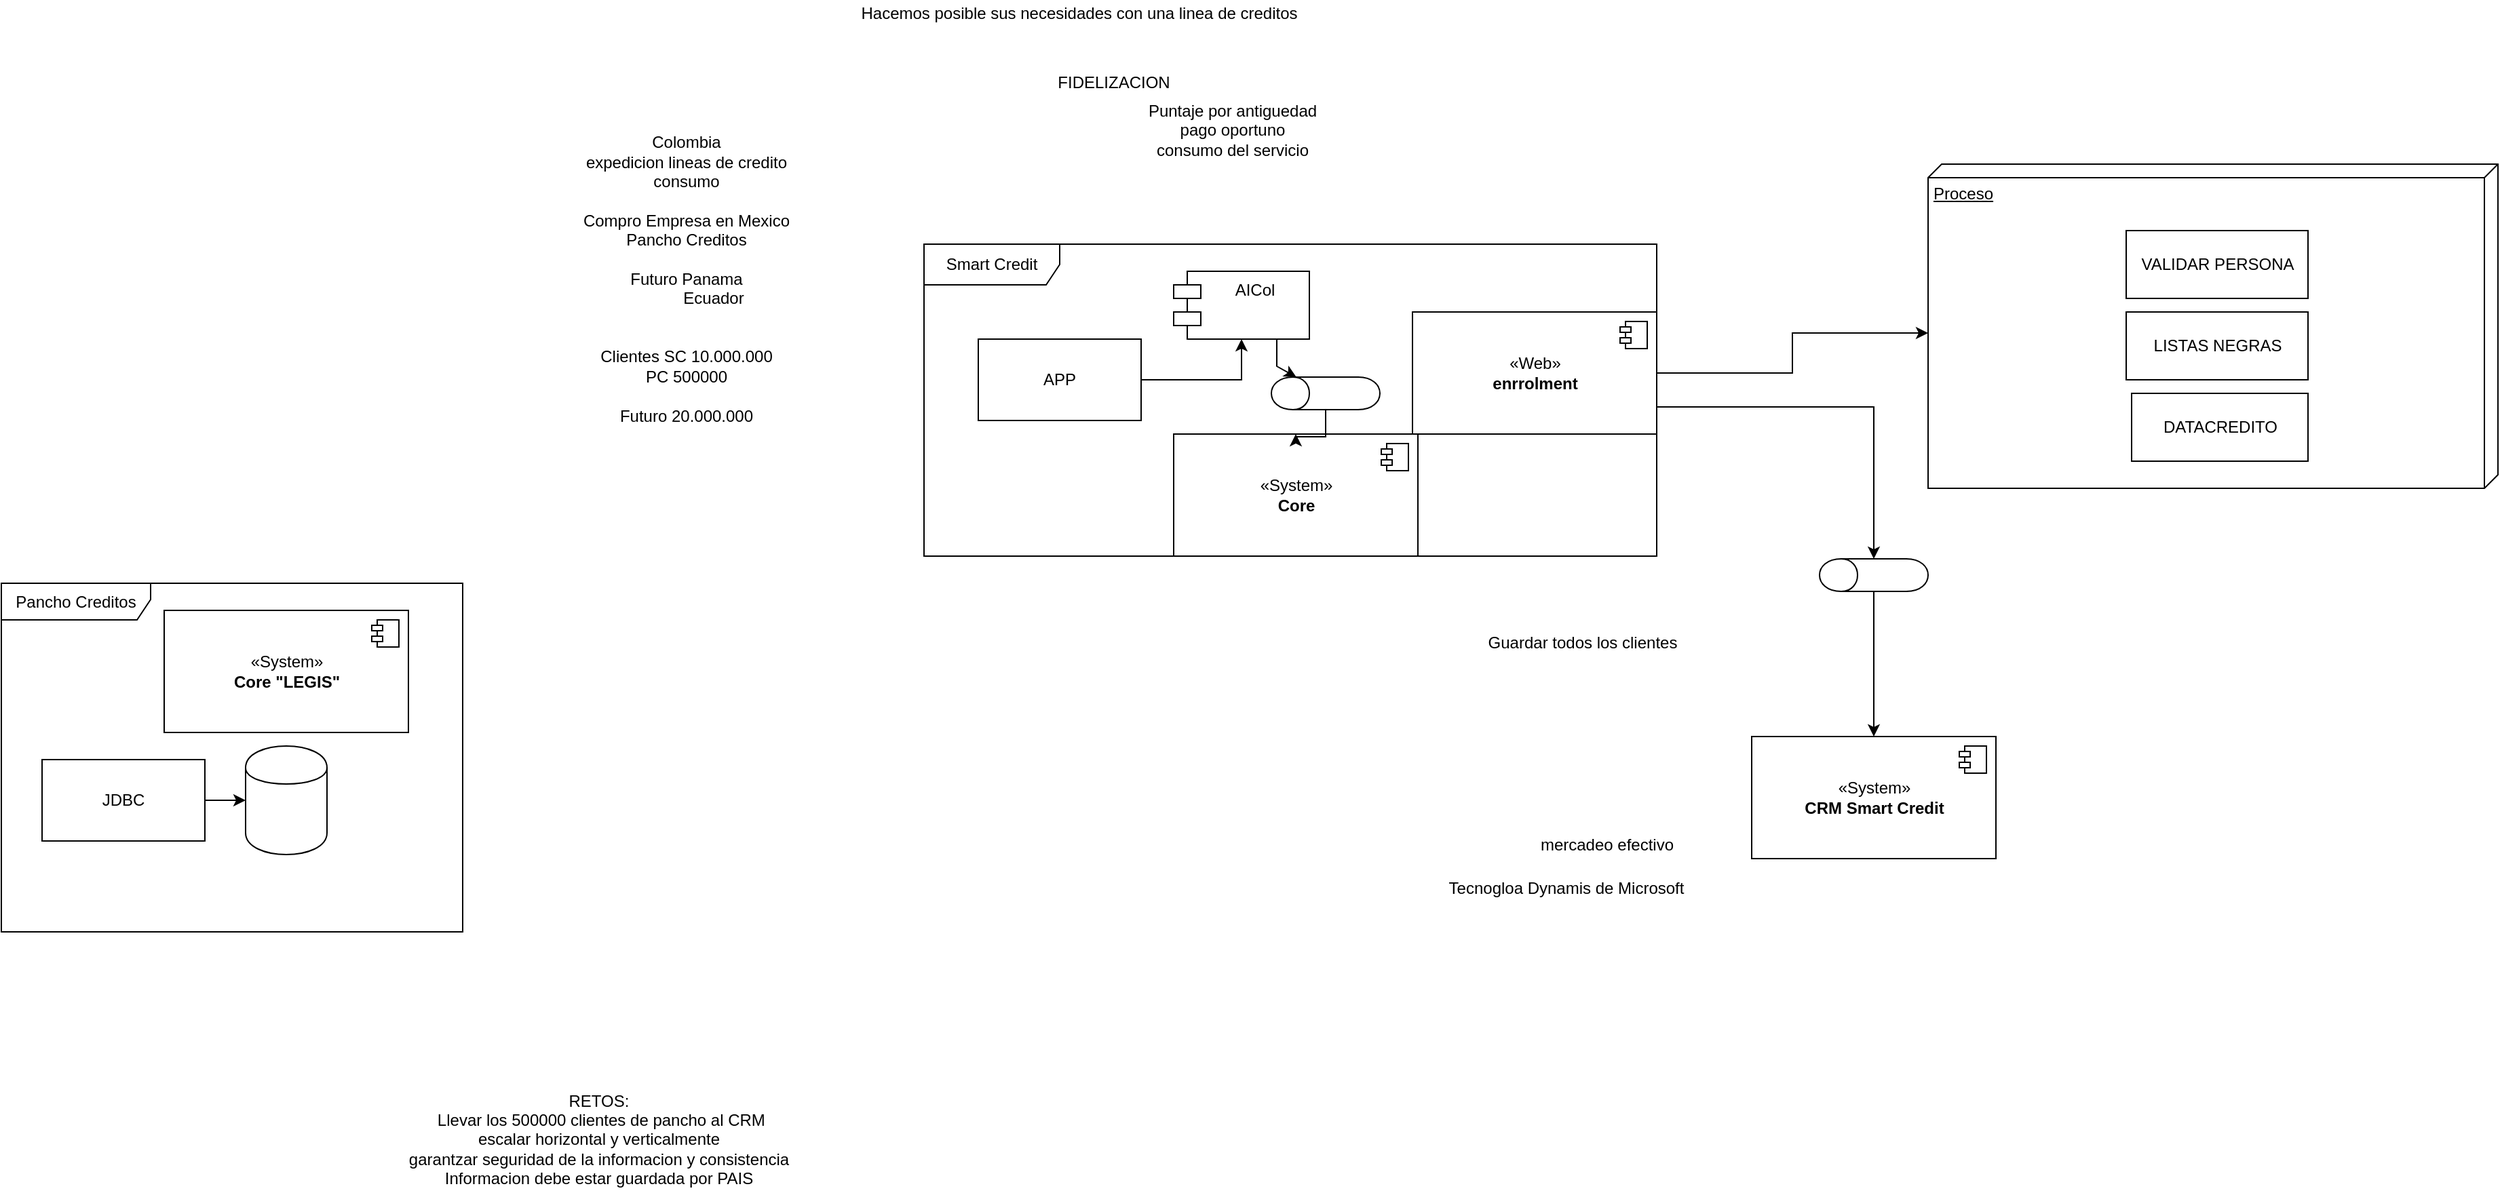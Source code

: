 <mxfile version="13.0.3" type="device" pages="4"><diagram id="ZlcKuk3-birMgJvk9w-Y" name="Page-1"><mxGraphModel dx="2358" dy="813" grid="1" gridSize="10" guides="1" tooltips="1" connect="1" arrows="1" fold="1" page="1" pageScale="1" pageWidth="827" pageHeight="1169" math="0" shadow="0"><root><mxCell id="0"/><mxCell id="1" parent="0"/><mxCell id="I5e-EhiniOupmGYsKwOU-2" value="Smart Credit" style="shape=umlFrame;whiteSpace=wrap;html=1;width=100;height=30;" parent="1" vertex="1"><mxGeometry x="300" y="270" width="540" height="230" as="geometry"/></mxCell><mxCell id="I5e-EhiniOupmGYsKwOU-4" value="Colombia&lt;br&gt;expedicion lineas de credito consumo&lt;br&gt;&lt;br&gt;Compro Empresa en Mexico&lt;br&gt;Pancho Creditos&lt;br&gt;&lt;br&gt;Futuro Panama&lt;br&gt;&amp;nbsp; &amp;nbsp; &amp;nbsp; &amp;nbsp; &amp;nbsp; &amp;nbsp; Ecuador&lt;br&gt;&lt;br&gt;&lt;br&gt;Clientes SC 10.000.000&lt;br&gt;PC 500000&lt;br&gt;&lt;br&gt;Futuro 20.000.000&lt;br&gt;&lt;br&gt;&lt;br&gt;" style="text;html=1;strokeColor=none;fillColor=none;align=center;verticalAlign=middle;whiteSpace=wrap;rounded=0;" parent="1" vertex="1"><mxGeometry x="30" y="260" width="190" height="100" as="geometry"/></mxCell><mxCell id="I5e-EhiniOupmGYsKwOU-5" value="Puntaje por antiguedad&lt;br&gt;pago oportuno&lt;br&gt;consumo del servicio" style="text;html=1;align=center;verticalAlign=middle;resizable=0;points=[];autosize=1;" parent="1" vertex="1"><mxGeometry x="457" y="161" width="140" height="50" as="geometry"/></mxCell><mxCell id="I5e-EhiniOupmGYsKwOU-6" value="FIDELIZACION" style="text;html=1;strokeColor=none;fillColor=none;align=center;verticalAlign=middle;whiteSpace=wrap;rounded=0;" parent="1" vertex="1"><mxGeometry x="420" y="141" width="40" height="20" as="geometry"/></mxCell><mxCell id="I5e-EhiniOupmGYsKwOU-7" value="Hacemos posible sus necesidades con una linea de creditos" style="text;html=1;align=center;verticalAlign=middle;resizable=0;points=[];autosize=1;" parent="1" vertex="1"><mxGeometry x="244" y="90" width="340" height="20" as="geometry"/></mxCell><mxCell id="I5e-EhiniOupmGYsKwOU-10" value="«System»&lt;br&gt;&lt;b&gt;CRM Smart Credit&lt;/b&gt;" style="html=1;dropTarget=0;" parent="1" vertex="1"><mxGeometry x="910" y="633" width="180" height="90" as="geometry"/></mxCell><mxCell id="I5e-EhiniOupmGYsKwOU-11" value="" style="shape=component;jettyWidth=8;jettyHeight=4;" parent="I5e-EhiniOupmGYsKwOU-10" vertex="1"><mxGeometry x="1" width="20" height="20" relative="1" as="geometry"><mxPoint x="-27" y="7" as="offset"/></mxGeometry></mxCell><mxCell id="I5e-EhiniOupmGYsKwOU-12" value="Guardar todos los clientes" style="text;html=1;align=center;verticalAlign=middle;resizable=0;points=[];autosize=1;" parent="1" vertex="1"><mxGeometry x="710" y="554" width="150" height="20" as="geometry"/></mxCell><mxCell id="I5e-EhiniOupmGYsKwOU-13" value="mercadeo efectivo" style="text;html=1;align=center;verticalAlign=middle;resizable=0;points=[];autosize=1;" parent="1" vertex="1"><mxGeometry x="748" y="703" width="110" height="20" as="geometry"/></mxCell><mxCell id="I5e-EhiniOupmGYsKwOU-14" value="Tecnogloa Dynamis de Microsoft" style="text;html=1;align=center;verticalAlign=middle;resizable=0;points=[];autosize=1;" parent="1" vertex="1"><mxGeometry x="678" y="735" width="190" height="20" as="geometry"/></mxCell><mxCell id="I5e-EhiniOupmGYsKwOU-15" value="RETOS:&lt;br&gt;&amp;nbsp;Llevar los 500000 clientes de pancho al CRM&lt;br&gt;escalar horizontal y verticalmente&lt;br&gt;garantzar seguridad de la informacion y consistencia&lt;br&gt;Informacion debe estar guardada por PAIS" style="text;html=1;align=center;verticalAlign=middle;resizable=0;points=[];autosize=1;" parent="1" vertex="1"><mxGeometry x="-90" y="890" width="300" height="80" as="geometry"/></mxCell><mxCell id="I5e-EhiniOupmGYsKwOU-16" value="Pancho Creditos" style="shape=umlFrame;whiteSpace=wrap;html=1;width=110;height=27;" parent="1" vertex="1"><mxGeometry x="-380" y="520" width="340" height="257" as="geometry"/></mxCell><mxCell id="I5e-EhiniOupmGYsKwOU-17" value="«System»&lt;br&gt;&lt;b&gt;Core &quot;LEGIS&quot;&lt;/b&gt;" style="html=1;dropTarget=0;" parent="1" vertex="1"><mxGeometry x="-260" y="540" width="180" height="90" as="geometry"/></mxCell><mxCell id="I5e-EhiniOupmGYsKwOU-18" value="" style="shape=component;jettyWidth=8;jettyHeight=4;" parent="I5e-EhiniOupmGYsKwOU-17" vertex="1"><mxGeometry x="1" width="20" height="20" relative="1" as="geometry"><mxPoint x="-27" y="7" as="offset"/></mxGeometry></mxCell><mxCell id="I5e-EhiniOupmGYsKwOU-25" style="edgeStyle=orthogonalEdgeStyle;rounded=0;orthogonalLoop=1;jettySize=auto;html=1;entryX=0;entryY=0;entryDx=124.5;entryDy=420;entryPerimeter=0;" parent="1" source="I5e-EhiniOupmGYsKwOU-19" target="I5e-EhiniOupmGYsKwOU-21" edge="1"><mxGeometry relative="1" as="geometry"/></mxCell><mxCell id="I5e-EhiniOupmGYsKwOU-38" style="edgeStyle=orthogonalEdgeStyle;rounded=0;orthogonalLoop=1;jettySize=auto;html=1;entryX=1;entryY=0.5;entryDx=0;entryDy=0;" parent="1" source="I5e-EhiniOupmGYsKwOU-19" target="I5e-EhiniOupmGYsKwOU-42" edge="1"><mxGeometry relative="1" as="geometry"><Array as="points"><mxPoint x="1000" y="390"/><mxPoint x="1000" y="468"/></Array></mxGeometry></mxCell><mxCell id="I5e-EhiniOupmGYsKwOU-19" value="«Web»&lt;br&gt;&lt;b&gt;enrrolment&lt;/b&gt;" style="html=1;dropTarget=0;" parent="1" vertex="1"><mxGeometry x="660" y="320" width="180" height="90" as="geometry"/></mxCell><mxCell id="I5e-EhiniOupmGYsKwOU-20" value="" style="shape=component;jettyWidth=8;jettyHeight=4;" parent="I5e-EhiniOupmGYsKwOU-19" vertex="1"><mxGeometry x="1" width="20" height="20" relative="1" as="geometry"><mxPoint x="-27" y="7" as="offset"/></mxGeometry></mxCell><mxCell id="I5e-EhiniOupmGYsKwOU-21" value="Proceso" style="verticalAlign=top;align=left;spacingTop=8;spacingLeft=2;spacingRight=12;shape=cube;size=10;direction=south;fontStyle=4;html=1;" parent="1" vertex="1"><mxGeometry x="1040" y="211" width="420" height="239" as="geometry"/></mxCell><mxCell id="I5e-EhiniOupmGYsKwOU-22" value="VALIDAR PERSONA" style="html=1;" parent="1" vertex="1"><mxGeometry x="1186" y="260" width="134" height="50" as="geometry"/></mxCell><mxCell id="I5e-EhiniOupmGYsKwOU-23" value="LISTAS NEGRAS" style="html=1;" parent="1" vertex="1"><mxGeometry x="1186" y="320" width="134" height="50" as="geometry"/></mxCell><mxCell id="I5e-EhiniOupmGYsKwOU-24" value="DATACREDITO" style="html=1;" parent="1" vertex="1"><mxGeometry x="1190" y="380" width="130" height="50" as="geometry"/></mxCell><mxCell id="I5e-EhiniOupmGYsKwOU-26" value="" style="shape=cylinder;whiteSpace=wrap;html=1;boundedLbl=1;backgroundOutline=1;" parent="1" vertex="1"><mxGeometry x="-200" y="640" width="60" height="80" as="geometry"/></mxCell><mxCell id="I5e-EhiniOupmGYsKwOU-28" style="edgeStyle=orthogonalEdgeStyle;rounded=0;orthogonalLoop=1;jettySize=auto;html=1;" parent="1" source="I5e-EhiniOupmGYsKwOU-27" target="I5e-EhiniOupmGYsKwOU-26" edge="1"><mxGeometry relative="1" as="geometry"/></mxCell><mxCell id="I5e-EhiniOupmGYsKwOU-27" value="JDBC" style="rounded=0;whiteSpace=wrap;html=1;" parent="1" vertex="1"><mxGeometry x="-350" y="650" width="120" height="60" as="geometry"/></mxCell><mxCell id="I5e-EhiniOupmGYsKwOU-31" style="edgeStyle=orthogonalEdgeStyle;rounded=0;orthogonalLoop=1;jettySize=auto;html=1;entryX=0.5;entryY=1;entryDx=0;entryDy=0;" parent="1" source="I5e-EhiniOupmGYsKwOU-29" target="I5e-EhiniOupmGYsKwOU-30" edge="1"><mxGeometry relative="1" as="geometry"/></mxCell><mxCell id="I5e-EhiniOupmGYsKwOU-29" value="APP" style="rounded=0;whiteSpace=wrap;html=1;" parent="1" vertex="1"><mxGeometry x="340" y="340" width="120" height="60" as="geometry"/></mxCell><mxCell id="I5e-EhiniOupmGYsKwOU-36" style="edgeStyle=orthogonalEdgeStyle;rounded=0;orthogonalLoop=1;jettySize=auto;html=1;" parent="1" source="I5e-EhiniOupmGYsKwOU-30" target="I5e-EhiniOupmGYsKwOU-35" edge="1"><mxGeometry relative="1" as="geometry"><Array as="points"><mxPoint x="560" y="360"/></Array></mxGeometry></mxCell><mxCell id="I5e-EhiniOupmGYsKwOU-30" value="AICol" style="shape=module;align=left;spacingLeft=20;align=center;verticalAlign=top;" parent="1" vertex="1"><mxGeometry x="484" y="290" width="100" height="50" as="geometry"/></mxCell><mxCell id="I5e-EhiniOupmGYsKwOU-32" value="«System»&lt;br&gt;&lt;b&gt;Core&lt;/b&gt;" style="html=1;dropTarget=0;" parent="1" vertex="1"><mxGeometry x="484" y="410" width="180" height="90" as="geometry"/></mxCell><mxCell id="I5e-EhiniOupmGYsKwOU-33" value="" style="shape=component;jettyWidth=8;jettyHeight=4;" parent="I5e-EhiniOupmGYsKwOU-32" vertex="1"><mxGeometry x="1" width="20" height="20" relative="1" as="geometry"><mxPoint x="-27" y="7" as="offset"/></mxGeometry></mxCell><mxCell id="I5e-EhiniOupmGYsKwOU-37" style="edgeStyle=orthogonalEdgeStyle;rounded=0;orthogonalLoop=1;jettySize=auto;html=1;entryX=0.5;entryY=0;entryDx=0;entryDy=0;" parent="1" source="I5e-EhiniOupmGYsKwOU-35" target="I5e-EhiniOupmGYsKwOU-32" edge="1"><mxGeometry relative="1" as="geometry"/></mxCell><mxCell id="I5e-EhiniOupmGYsKwOU-35" value="" style="shape=cylinder;whiteSpace=wrap;html=1;boundedLbl=1;backgroundOutline=1;rotation=-90;" parent="1" vertex="1"><mxGeometry x="584" y="340" width="24" height="80" as="geometry"/></mxCell><mxCell id="I5e-EhiniOupmGYsKwOU-43" style="edgeStyle=orthogonalEdgeStyle;rounded=0;orthogonalLoop=1;jettySize=auto;html=1;" parent="1" source="I5e-EhiniOupmGYsKwOU-42" target="I5e-EhiniOupmGYsKwOU-10" edge="1"><mxGeometry relative="1" as="geometry"/></mxCell><mxCell id="I5e-EhiniOupmGYsKwOU-42" value="" style="shape=cylinder;whiteSpace=wrap;html=1;boundedLbl=1;backgroundOutline=1;rotation=-90;" parent="1" vertex="1"><mxGeometry x="988" y="474" width="24" height="80" as="geometry"/></mxCell></root></mxGraphModel></diagram><diagram id="aSCOKsjqbf-mtKkkKGjG" name="Drivers"><mxGraphModel dx="2358" dy="813" grid="1" gridSize="10" guides="1" tooltips="1" connect="1" arrows="1" fold="1" page="1" pageScale="1" pageWidth="827" pageHeight="1169" math="0" shadow="0"><root><mxCell id="609huV7PIEsjh795HcpO-0"/><mxCell id="609huV7PIEsjh795HcpO-1" parent="609huV7PIEsjh795HcpO-0"/><mxCell id="609huV7PIEsjh795HcpO-3" value="&lt;br&gt;•&amp;nbsp;&lt;span style=&quot;text-align: center&quot;&gt;Garantizar que AICol pueda enviar información en tiempo real con el mínimo delatencia a Smart Credits y a los sistemas core de cada compañía.&lt;/span&gt;&lt;br&gt;&lt;br&gt;• Garantizar que el sistema core de Pancho Créditos puede calcular el valor de la tasa con base en los hábitos de créditos y compras de Smart Credits en tiemporeal.&lt;br&gt;&lt;br&gt;• Definir un esquema que facilite el gobierno de todas las integraciones que deben realizarse para facilitar la gestión de niveles de servicio.&lt;br&gt;&lt;br&gt;• Tenga en cuenta que hay muchos servicios que deben integrarse y se debe reduciral máximo el acoplamiento entre estos.&lt;br&gt;&lt;br&gt;• La arquitectura que se diseñe debe soportar el volumen de crecimiento en clientessin degradar su desempeño y no deben requerirse cambios en el software paralograr esto.&lt;br&gt;&lt;br&gt;• Su diseño debe ser resiliente, esto significa que, ante un fallo en uno de los componentes de software, los procesos deben seguir funcionando correctamente.&lt;br&gt;• El costo de integrar un nuevo país debe ser muy bajo.&lt;br&gt;&lt;br&gt;• Especifique claramente cómo va a lograr que el APP pueda mostrar en tiempo realla información créditos y compras de los clientes.&lt;br&gt;&lt;br&gt;• Especifique claramente como su diseño permite integrar de forma fácil nuevascompañías en el CRM.&lt;br&gt;&lt;br&gt;• Debe especificar de forma clara como su sistema de análisis de crédito o cupo en internet le permite de forma flexible cambiar las validaciones que se hacen previo aotorgar el cupo sin afectar la Mantenibilidad del sistema en el tiempo.&lt;br&gt;&lt;br&gt;• Especifique cómo la arquitectura tiene en cuenta el costo de la integración dada la capacidad de inversión de Pancho Créditos.&lt;br&gt;&lt;br&gt;• Especifique cómo la arquitectura va a garantizar independencia entre los equipos de desarrollo reduciendo la posibilidad de que un equipo impacte negativamentelos desarrollos de otros." style="text;whiteSpace=wrap;html=1;" vertex="1" parent="609huV7PIEsjh795HcpO-1"><mxGeometry x="-410" y="100" width="740" height="580" as="geometry"/></mxCell><mxCell id="609huV7PIEsjh795HcpO-4" value="&lt;b&gt;&lt;font style=&quot;font-size: 24px&quot;&gt;Drivers de arquitectura&amp;nbsp;&lt;/font&gt;&lt;/b&gt;" style="text;html=1;strokeColor=none;fillColor=none;align=center;verticalAlign=middle;whiteSpace=wrap;rounded=0;" vertex="1" parent="609huV7PIEsjh795HcpO-1"><mxGeometry x="-413" y="70" width="280" height="20" as="geometry"/></mxCell><mxCell id="609huV7PIEsjh795HcpO-5" value="&lt;b&gt;&lt;font style=&quot;font-size: 24px&quot;&gt;Atributos no funcionales&lt;/font&gt;&lt;/b&gt;" style="text;html=1;strokeColor=none;fillColor=none;align=center;verticalAlign=middle;whiteSpace=wrap;rounded=0;" vertex="1" parent="609huV7PIEsjh795HcpO-1"><mxGeometry x="-390" y="600" width="410" height="20" as="geometry"/></mxCell><mxCell id="609huV7PIEsjh795HcpO-7" value="&lt;div style=&quot;text-align: left&quot;&gt;&lt;span&gt;• Mantenibilidad&lt;/span&gt;&lt;/div&gt;&lt;span&gt;&lt;div style=&quot;text-align: left&quot;&gt;&lt;span&gt;• Escalabilidad&lt;/span&gt;&lt;/div&gt;&lt;/span&gt;&lt;span&gt;&lt;div style=&quot;text-align: left&quot;&gt;&lt;span&gt;• Rendimiento&lt;/span&gt;&lt;/div&gt;&lt;/span&gt;&lt;span&gt;&lt;div style=&quot;text-align: left&quot;&gt;&lt;span&gt;• Integridad&lt;/span&gt;&lt;/div&gt;&lt;/span&gt;&lt;span&gt;&lt;div style=&quot;text-align: left&quot;&gt;&lt;span&gt;• Confidencialidad&lt;/span&gt;&lt;/div&gt;&lt;/span&gt;&lt;span&gt;&lt;div style=&quot;text-align: left&quot;&gt;&lt;span&gt;• Cohesion&lt;/span&gt;&lt;/div&gt;&lt;div style=&quot;text-align: left&quot;&gt;• Resiliencia&lt;/div&gt;&lt;div style=&quot;text-align: left&quot;&gt;• Trazabilidad&lt;/div&gt;&lt;/span&gt;&lt;span style=&quot;text-align: left&quot;&gt;&lt;br&gt;&lt;/span&gt;&lt;br&gt;&lt;span&gt;&lt;div style=&quot;text-align: left&quot;&gt;&lt;br&gt;&lt;/div&gt;&lt;/span&gt;" style="text;html=1;strokeColor=none;fillColor=none;align=center;verticalAlign=middle;whiteSpace=wrap;rounded=0;" vertex="1" parent="609huV7PIEsjh795HcpO-1"><mxGeometry x="-440" y="600" width="380" height="210" as="geometry"/></mxCell></root></mxGraphModel></diagram><diagram id="P4ihwcpUeO-hy1ujiJxV" name="Procesos"><mxGraphModel dx="1931" dy="813" grid="0" gridSize="10" guides="1" tooltips="1" connect="1" arrows="1" fold="1" page="0" pageScale="1" pageWidth="827" pageHeight="1169" math="0" shadow="0"><root><mxCell id="FHS3crpywDV-pVHydwWl-0"/><mxCell id="FHS3crpywDV-pVHydwWl-1" parent="FHS3crpywDV-pVHydwWl-0"/><mxCell id="ae-N3NkZ2byeeXi2iAQO-3" style="edgeStyle=orthogonalEdgeStyle;rounded=0;orthogonalLoop=1;jettySize=auto;html=1;" edge="1" parent="FHS3crpywDV-pVHydwWl-1" source="ae-N3NkZ2byeeXi2iAQO-0" target="ae-N3NkZ2byeeXi2iAQO-4"><mxGeometry relative="1" as="geometry"><mxPoint x="300" y="220" as="targetPoint"/></mxGeometry></mxCell><mxCell id="ae-N3NkZ2byeeXi2iAQO-0" value="Enrolamiento" style="rounded=0;whiteSpace=wrap;html=1;" vertex="1" parent="FHS3crpywDV-pVHydwWl-1"><mxGeometry x="150" y="190" width="120" height="60" as="geometry"/></mxCell><mxCell id="ae-N3NkZ2byeeXi2iAQO-2" style="edgeStyle=orthogonalEdgeStyle;rounded=0;orthogonalLoop=1;jettySize=auto;html=1;" edge="1" parent="FHS3crpywDV-pVHydwWl-1" source="ae-N3NkZ2byeeXi2iAQO-1" target="ae-N3NkZ2byeeXi2iAQO-0"><mxGeometry relative="1" as="geometry"/></mxCell><mxCell id="ae-N3NkZ2byeeXi2iAQO-1" value="Cliente interesado&amp;nbsp;&lt;br&gt;&amp;nbsp;en una linea de credito" style="shape=umlActor;verticalLabelPosition=bottom;labelBackgroundColor=#ffffff;verticalAlign=top;html=1;outlineConnect=0;" vertex="1" parent="FHS3crpywDV-pVHydwWl-1"><mxGeometry x="20" y="190" width="30" height="60" as="geometry"/></mxCell><mxCell id="ae-N3NkZ2byeeXi2iAQO-5" style="edgeStyle=orthogonalEdgeStyle;rounded=0;orthogonalLoop=1;jettySize=auto;html=1;entryX=0;entryY=0.5;entryDx=0;entryDy=0;" edge="1" parent="FHS3crpywDV-pVHydwWl-1" source="ae-N3NkZ2byeeXi2iAQO-4" target="xP2j0XJkXaSoSMdr-tPB-0"><mxGeometry relative="1" as="geometry"><mxPoint x="550" y="220" as="targetPoint"/></mxGeometry></mxCell><mxCell id="ae-N3NkZ2byeeXi2iAQO-4" value="Solicitud programa a la medida" style="rounded=0;whiteSpace=wrap;html=1;" vertex="1" parent="FHS3crpywDV-pVHydwWl-1"><mxGeometry x="340" y="190" width="120" height="60" as="geometry"/></mxCell><mxCell id="xP2j0XJkXaSoSMdr-tPB-2" style="edgeStyle=orthogonalEdgeStyle;rounded=0;orthogonalLoop=1;jettySize=auto;html=1;entryX=0;entryY=0.5;entryDx=0;entryDy=0;" edge="1" parent="FHS3crpywDV-pVHydwWl-1" source="xP2j0XJkXaSoSMdr-tPB-0" target="xP2j0XJkXaSoSMdr-tPB-1"><mxGeometry relative="1" as="geometry"/></mxCell><mxCell id="xP2j0XJkXaSoSMdr-tPB-0" value="Pago programa adquirido" style="rounded=0;whiteSpace=wrap;html=1;" vertex="1" parent="FHS3crpywDV-pVHydwWl-1"><mxGeometry x="540" y="190" width="120" height="60" as="geometry"/></mxCell><mxCell id="xP2j0XJkXaSoSMdr-tPB-3" style="edgeStyle=orthogonalEdgeStyle;rounded=0;orthogonalLoop=1;jettySize=auto;html=1;dashed=1;entryX=0.5;entryY=0.5;entryDx=0;entryDy=0;entryPerimeter=0;" edge="1" parent="FHS3crpywDV-pVHydwWl-1" source="xP2j0XJkXaSoSMdr-tPB-1" target="ae-N3NkZ2byeeXi2iAQO-1"><mxGeometry relative="1" as="geometry"><mxPoint x="850" y="340" as="targetPoint"/><Array as="points"><mxPoint x="940" y="220"/><mxPoint x="940" y="340"/><mxPoint x="-80" y="340"/><mxPoint x="-80" y="220"/></Array></mxGeometry></mxCell><mxCell id="xP2j0XJkXaSoSMdr-tPB-1" value="Fidelizacion" style="rounded=0;whiteSpace=wrap;html=1;" vertex="1" parent="FHS3crpywDV-pVHydwWl-1"><mxGeometry x="710" y="190" width="120" height="60" as="geometry"/></mxCell><mxCell id="xP2j0XJkXaSoSMdr-tPB-4" value="&lt;b&gt;&lt;font style=&quot;font-size: 24px&quot;&gt;PROCESO MACRO&lt;/font&gt;&lt;/b&gt;" style="text;html=1;strokeColor=none;fillColor=none;align=center;verticalAlign=middle;whiteSpace=wrap;rounded=0;" vertex="1" parent="FHS3crpywDV-pVHydwWl-1"><mxGeometry x="-40" y="120" width="225" height="20" as="geometry"/></mxCell><mxCell id="XSd4uK1lmAOPqhyI6UtC-1" value="&lt;b&gt;&lt;font style=&quot;font-size: 24px&quot;&gt;DETALLE PROCESO ENROLAMIENTO&lt;/font&gt;&lt;/b&gt;" style="text;html=1;strokeColor=none;fillColor=none;align=center;verticalAlign=middle;whiteSpace=wrap;rounded=0;" vertex="1" parent="FHS3crpywDV-pVHydwWl-1"><mxGeometry x="-120" y="470" width="500" height="20" as="geometry"/></mxCell><mxCell id="XSd4uK1lmAOPqhyI6UtC-3" style="edgeStyle=orthogonalEdgeStyle;rounded=0;orthogonalLoop=1;jettySize=auto;html=1;entryX=0;entryY=0.5;entryDx=0;entryDy=0;" edge="1" parent="FHS3crpywDV-pVHydwWl-1" source="XSd4uK1lmAOPqhyI6UtC-2" target="XSd4uK1lmAOPqhyI6UtC-4"><mxGeometry relative="1" as="geometry"><mxPoint x="104" y="690" as="targetPoint"/></mxGeometry></mxCell><mxCell id="XSd4uK1lmAOPqhyI6UtC-2" value="Solicitud de Usuario" style="rounded=0;whiteSpace=wrap;html=1;" vertex="1" parent="FHS3crpywDV-pVHydwWl-1"><mxGeometry x="-76" y="660" width="120" height="60" as="geometry"/></mxCell><mxCell id="XSd4uK1lmAOPqhyI6UtC-5" style="edgeStyle=orthogonalEdgeStyle;rounded=0;orthogonalLoop=1;jettySize=auto;html=1;entryX=0;entryY=0.5;entryDx=0;entryDy=0;" edge="1" parent="FHS3crpywDV-pVHydwWl-1" source="XSd4uK1lmAOPqhyI6UtC-4" target="XSd4uK1lmAOPqhyI6UtC-7"><mxGeometry relative="1" as="geometry"><mxPoint x="324" y="690" as="targetPoint"/></mxGeometry></mxCell><mxCell id="XSd4uK1lmAOPqhyI6UtC-4" value="Agregar la informacion" style="rounded=0;whiteSpace=wrap;html=1;" vertex="1" parent="FHS3crpywDV-pVHydwWl-1"><mxGeometry x="144" y="660" width="120" height="60" as="geometry"/></mxCell><mxCell id="XSd4uK1lmAOPqhyI6UtC-9" style="edgeStyle=orthogonalEdgeStyle;rounded=0;orthogonalLoop=1;jettySize=auto;html=1;entryX=0.16;entryY=0.55;entryDx=0;entryDy=0;entryPerimeter=0;" edge="1" parent="FHS3crpywDV-pVHydwWl-1" source="XSd4uK1lmAOPqhyI6UtC-7" target="XSd4uK1lmAOPqhyI6UtC-8"><mxGeometry relative="1" as="geometry"/></mxCell><mxCell id="XSd4uK1lmAOPqhyI6UtC-7" value="Validar &lt;br&gt;info" style="rhombus;whiteSpace=wrap;html=1;" vertex="1" parent="FHS3crpywDV-pVHydwWl-1"><mxGeometry x="344" y="650" width="80" height="80" as="geometry"/></mxCell><mxCell id="XSd4uK1lmAOPqhyI6UtC-13" style="edgeStyle=orthogonalEdgeStyle;rounded=0;orthogonalLoop=1;jettySize=auto;html=1;" edge="1" parent="FHS3crpywDV-pVHydwWl-1" source="XSd4uK1lmAOPqhyI6UtC-8" target="XSd4uK1lmAOPqhyI6UtC-12"><mxGeometry relative="1" as="geometry"/></mxCell><mxCell id="XSd4uK1lmAOPqhyI6UtC-8" value="Autenticar &lt;br&gt;usuario" style="ellipse;shape=cloud;whiteSpace=wrap;html=1;" vertex="1" parent="FHS3crpywDV-pVHydwWl-1"><mxGeometry x="484" y="646" width="120" height="80" as="geometry"/></mxCell><mxCell id="XSd4uK1lmAOPqhyI6UtC-11" style="edgeStyle=orthogonalEdgeStyle;rounded=0;orthogonalLoop=1;jettySize=auto;html=1;entryX=0.617;entryY=0.125;entryDx=0;entryDy=0;entryPerimeter=0;" edge="1" parent="FHS3crpywDV-pVHydwWl-1" source="XSd4uK1lmAOPqhyI6UtC-10" target="XSd4uK1lmAOPqhyI6UtC-8"><mxGeometry relative="1" as="geometry"><Array as="points"><mxPoint x="558" y="615"/></Array></mxGeometry></mxCell><mxCell id="XSd4uK1lmAOPqhyI6UtC-10" value="&lt;h1&gt;&lt;span&gt;Validar&lt;/span&gt;&lt;/h1&gt;&lt;h1&gt;&lt;span style=&quot;font-size: 12px ; font-weight: normal&quot;&gt;Consultar en los sistemas correspondientes:&lt;/span&gt;&lt;br&gt;&lt;/h1&gt;&lt;div&gt;&lt;ul&gt;&lt;li&gt;&lt;span style=&quot;font-size: 12px ; font-weight: normal&quot;&gt;Informacion valida&lt;/span&gt;&lt;/li&gt;&lt;li&gt;&lt;span style=&quot;font-size: 12px ; font-weight: normal&quot;&gt;Antecedentes&lt;/span&gt;&lt;/li&gt;&lt;li&gt;&lt;span style=&quot;font-size: 12px ; font-weight: normal&quot;&gt;Perfil crediticio&amp;nbsp;&lt;/span&gt;&lt;/li&gt;&lt;/ul&gt;&lt;/div&gt;" style="text;html=1;strokeColor=#666666;fillColor=#f5f5f5;spacing=5;spacingTop=-20;whiteSpace=wrap;overflow=hidden;rounded=0;fontColor=#333333;" vertex="1" parent="FHS3crpywDV-pVHydwWl-1"><mxGeometry x="634" y="530" width="270" height="170" as="geometry"/></mxCell><mxCell id="XSd4uK1lmAOPqhyI6UtC-12" value="Informar estado proceso" style="rounded=0;whiteSpace=wrap;html=1;fillColor=#ffffff;" vertex="1" parent="FHS3crpywDV-pVHydwWl-1"><mxGeometry x="484" y="790" width="120" height="60" as="geometry"/></mxCell></root></mxGraphModel></diagram><diagram id="SCwUBzBr0fl68VozpSwF" name="Fisica"><mxGraphModel dx="2987" dy="1161" grid="0" gridSize="10" guides="1" tooltips="1" connect="1" arrows="1" fold="1" page="0" pageScale="1" pageWidth="827" pageHeight="1169" math="0" shadow="0"><root><mxCell id="9DbC5RrjbXUAxu3cpRya-0"/><mxCell id="9DbC5RrjbXUAxu3cpRya-1" parent="9DbC5RrjbXUAxu3cpRya-0"/><mxCell id="XMDc2ep9LN_v-LnR5si5-23" style="edgeStyle=orthogonalEdgeStyle;rounded=0;orthogonalLoop=1;jettySize=auto;html=1;startArrow=classic;startFill=1;" edge="1" parent="9DbC5RrjbXUAxu3cpRya-1" source="XrcFxIix4N9qhYgIw1gs-43"><mxGeometry relative="1" as="geometry"><mxPoint x="977" y="1427.75" as="targetPoint"/></mxGeometry></mxCell><mxCell id="XrcFxIix4N9qhYgIw1gs-43" value="Data Lake" style="verticalAlign=top;align=left;spacingTop=8;spacingLeft=2;spacingRight=12;shape=cube;size=10;direction=south;fontStyle=4;html=1;fillColor=#ffffff;" vertex="1" parent="9DbC5RrjbXUAxu3cpRya-1"><mxGeometry x="1083" y="1367.75" width="180" height="120" as="geometry"/></mxCell><mxCell id="XrcFxIix4N9qhYgIw1gs-38" value="Microservices" style="verticalAlign=top;align=left;spacingTop=8;spacingLeft=2;spacingRight=12;shape=cube;size=10;direction=south;fontStyle=4;html=1;fillColor=#ffffff;" vertex="1" parent="9DbC5RrjbXUAxu3cpRya-1"><mxGeometry x="516" y="760" width="454" height="727.75" as="geometry"/></mxCell><mxCell id="qW7JCOgDaX8i_3coyZ0E-0" value="&lt;b&gt;Pancho Creditos&lt;/b&gt;" style="shape=umlFrame;whiteSpace=wrap;html=1;width=110;height=27;" vertex="1" parent="9DbC5RrjbXUAxu3cpRya-1"><mxGeometry x="-137" y="158" width="468" height="304" as="geometry"/></mxCell><mxCell id="qW7JCOgDaX8i_3coyZ0E-6" style="edgeStyle=orthogonalEdgeStyle;rounded=0;orthogonalLoop=1;jettySize=auto;html=1;entryX=0.5;entryY=0;entryDx=0;entryDy=0;startArrow=classic;startFill=1;" edge="1" parent="9DbC5RrjbXUAxu3cpRya-1" source="qW7JCOgDaX8i_3coyZ0E-1" target="qW7JCOgDaX8i_3coyZ0E-3"><mxGeometry relative="1" as="geometry"/></mxCell><mxCell id="qW7JCOgDaX8i_3coyZ0E-1" value="«System»&lt;br&gt;&lt;b&gt;Screen and Core&amp;nbsp;&lt;/b&gt;" style="html=1;dropTarget=0;" vertex="1" parent="9DbC5RrjbXUAxu3cpRya-1"><mxGeometry x="13" y="218" width="143" height="78" as="geometry"/></mxCell><mxCell id="qW7JCOgDaX8i_3coyZ0E-2" value="" style="shape=component;jettyWidth=8;jettyHeight=4;" vertex="1" parent="qW7JCOgDaX8i_3coyZ0E-1"><mxGeometry x="1" width="20" height="20" relative="1" as="geometry"><mxPoint x="-27" y="7" as="offset"/></mxGeometry></mxCell><mxCell id="qW7JCOgDaX8i_3coyZ0E-3" value="DB" style="shape=cylinder;whiteSpace=wrap;html=1;boundedLbl=1;backgroundOutline=1;" vertex="1" parent="9DbC5RrjbXUAxu3cpRya-1"><mxGeometry x="208" y="315" width="60" height="80" as="geometry"/></mxCell><mxCell id="qW7JCOgDaX8i_3coyZ0E-4" style="edgeStyle=orthogonalEdgeStyle;rounded=0;orthogonalLoop=1;jettySize=auto;html=1;startArrow=classic;startFill=1;" edge="1" parent="9DbC5RrjbXUAxu3cpRya-1" source="qW7JCOgDaX8i_3coyZ0E-5" target="qW7JCOgDaX8i_3coyZ0E-3"><mxGeometry relative="1" as="geometry"/></mxCell><mxCell id="qW7JCOgDaX8i_3coyZ0E-8" value="JDBC" style="edgeLabel;html=1;align=center;verticalAlign=middle;resizable=0;points=[];" vertex="1" connectable="0" parent="qW7JCOgDaX8i_3coyZ0E-4"><mxGeometry x="-0.341" relative="1" as="geometry"><mxPoint x="14.24" y="-9" as="offset"/></mxGeometry></mxCell><mxCell id="qW7JCOgDaX8i_3coyZ0E-5" value="Screen&amp;nbsp;" style="rounded=0;whiteSpace=wrap;html=1;" vertex="1" parent="9DbC5RrjbXUAxu3cpRya-1"><mxGeometry x="-17" y="325" width="120" height="60" as="geometry"/></mxCell><mxCell id="KgJoclDkxxpOO1StDoE4-0" value="&lt;b&gt;&lt;font style=&quot;font-size: 24px&quot;&gt;SISTEMA ACTUAL&lt;/font&gt;&lt;/b&gt;" style="text;html=1;strokeColor=none;fillColor=none;align=center;verticalAlign=middle;whiteSpace=wrap;rounded=0;" vertex="1" parent="9DbC5RrjbXUAxu3cpRya-1"><mxGeometry x="-319" y="114" width="500" height="20" as="geometry"/></mxCell><mxCell id="XrcFxIix4N9qhYgIw1gs-0" value="&lt;b&gt;Smart Credit&lt;/b&gt;" style="shape=umlFrame;whiteSpace=wrap;html=1;width=100;height=30;" vertex="1" parent="9DbC5RrjbXUAxu3cpRya-1"><mxGeometry x="396" y="158" width="683" height="368" as="geometry"/></mxCell><mxCell id="XrcFxIix4N9qhYgIw1gs-1" value="«System»&lt;br&gt;&lt;b&gt;CRM Smart Credit&lt;/b&gt;" style="html=1;dropTarget=0;" vertex="1" parent="9DbC5RrjbXUAxu3cpRya-1"><mxGeometry x="689" y="396" width="180" height="90" as="geometry"/></mxCell><mxCell id="XrcFxIix4N9qhYgIw1gs-2" value="" style="shape=component;jettyWidth=8;jettyHeight=4;" vertex="1" parent="XrcFxIix4N9qhYgIw1gs-1"><mxGeometry x="1" width="20" height="20" relative="1" as="geometry"><mxPoint x="-27" y="7" as="offset"/></mxGeometry></mxCell><mxCell id="XrcFxIix4N9qhYgIw1gs-7" style="edgeStyle=orthogonalEdgeStyle;rounded=0;orthogonalLoop=1;jettySize=auto;html=1;entryX=0;entryY=0.5;entryDx=0;entryDy=0;startArrow=classic;startFill=1;" edge="1" parent="9DbC5RrjbXUAxu3cpRya-1" source="XrcFxIix4N9qhYgIw1gs-8" target="XrcFxIix4N9qhYgIw1gs-18"><mxGeometry relative="1" as="geometry"/></mxCell><mxCell id="XrcFxIix4N9qhYgIw1gs-8" value="«Web»&lt;br&gt;&lt;b&gt;Component&lt;/b&gt;" style="html=1;dropTarget=0;" vertex="1" parent="9DbC5RrjbXUAxu3cpRya-1"><mxGeometry x="444" y="254" width="180" height="90" as="geometry"/></mxCell><mxCell id="XrcFxIix4N9qhYgIw1gs-9" value="" style="shape=component;jettyWidth=8;jettyHeight=4;" vertex="1" parent="XrcFxIix4N9qhYgIw1gs-8"><mxGeometry x="1" width="20" height="20" relative="1" as="geometry"><mxPoint x="-27" y="7" as="offset"/></mxGeometry></mxCell><mxCell id="XrcFxIix4N9qhYgIw1gs-10" value="Procesos externos" style="verticalAlign=top;align=left;spacingTop=8;spacingLeft=2;spacingRight=12;shape=cube;size=10;direction=south;fontStyle=4;html=1;" vertex="1" parent="9DbC5RrjbXUAxu3cpRya-1"><mxGeometry x="1178" y="773.75" width="212" height="239" as="geometry"/></mxCell><mxCell id="XrcFxIix4N9qhYgIw1gs-11" value="VALIDAR PERSONA" style="html=1;" vertex="1" parent="9DbC5RrjbXUAxu3cpRya-1"><mxGeometry x="1208" y="814.25" width="134" height="50" as="geometry"/></mxCell><mxCell id="XrcFxIix4N9qhYgIw1gs-12" value="LISTAS NEGRAS" style="html=1;" vertex="1" parent="9DbC5RrjbXUAxu3cpRya-1"><mxGeometry x="1208" y="874.25" width="134" height="50" as="geometry"/></mxCell><mxCell id="XrcFxIix4N9qhYgIw1gs-13" value="DATACREDITO" style="html=1;" vertex="1" parent="9DbC5RrjbXUAxu3cpRya-1"><mxGeometry x="1212" y="934.25" width="130" height="50" as="geometry"/></mxCell><mxCell id="XrcFxIix4N9qhYgIw1gs-17" value="AICol" style="shape=module;align=left;spacingLeft=20;align=center;verticalAlign=top;" vertex="1" parent="9DbC5RrjbXUAxu3cpRya-1"><mxGeometry x="1123" y="1411.75" width="100" height="50" as="geometry"/></mxCell><mxCell id="XrcFxIix4N9qhYgIw1gs-25" style="edgeStyle=orthogonalEdgeStyle;rounded=0;orthogonalLoop=1;jettySize=auto;html=1;entryX=0;entryY=0.5;entryDx=0;entryDy=0;startArrow=classic;startFill=1;" edge="1" parent="9DbC5RrjbXUAxu3cpRya-1" source="XrcFxIix4N9qhYgIw1gs-18" target="XrcFxIix4N9qhYgIw1gs-24"><mxGeometry relative="1" as="geometry"/></mxCell><mxCell id="XrcFxIix4N9qhYgIw1gs-26" style="edgeStyle=orthogonalEdgeStyle;rounded=0;orthogonalLoop=1;jettySize=auto;html=1;entryX=0.5;entryY=0;entryDx=0;entryDy=0;startArrow=classic;startFill=1;" edge="1" parent="9DbC5RrjbXUAxu3cpRya-1" source="XrcFxIix4N9qhYgIw1gs-18" target="XrcFxIix4N9qhYgIw1gs-1"><mxGeometry relative="1" as="geometry"/></mxCell><mxCell id="XrcFxIix4N9qhYgIw1gs-18" value="«System»&lt;br&gt;&lt;b&gt;Core&lt;/b&gt;" style="html=1;dropTarget=0;" vertex="1" parent="9DbC5RrjbXUAxu3cpRya-1"><mxGeometry x="689" y="254" width="180" height="90" as="geometry"/></mxCell><mxCell id="XrcFxIix4N9qhYgIw1gs-19" value="" style="shape=component;jettyWidth=8;jettyHeight=4;" vertex="1" parent="XrcFxIix4N9qhYgIw1gs-18"><mxGeometry x="1" width="20" height="20" relative="1" as="geometry"><mxPoint x="-27" y="7" as="offset"/></mxGeometry></mxCell><mxCell id="XrcFxIix4N9qhYgIw1gs-24" value="DB" style="shape=cylinder;whiteSpace=wrap;html=1;boundedLbl=1;backgroundOutline=1;" vertex="1" parent="9DbC5RrjbXUAxu3cpRya-1"><mxGeometry x="934" y="259" width="60" height="80" as="geometry"/></mxCell><mxCell id="XrcFxIix4N9qhYgIw1gs-29" style="edgeStyle=orthogonalEdgeStyle;rounded=0;orthogonalLoop=1;jettySize=auto;html=1;entryX=0;entryY=0.5;entryDx=0;entryDy=0;startArrow=classic;startFill=1;" edge="1" parent="9DbC5RrjbXUAxu3cpRya-1" source="XrcFxIix4N9qhYgIw1gs-27" target="XrcFxIix4N9qhYgIw1gs-1"><mxGeometry relative="1" as="geometry"/></mxCell><mxCell id="XrcFxIix4N9qhYgIw1gs-27" value="«Web»&lt;br&gt;&lt;b&gt;CRM Screen&lt;/b&gt;" style="html=1;dropTarget=0;" vertex="1" parent="9DbC5RrjbXUAxu3cpRya-1"><mxGeometry x="444" y="396" width="180" height="90" as="geometry"/></mxCell><mxCell id="XrcFxIix4N9qhYgIw1gs-28" value="" style="shape=component;jettyWidth=8;jettyHeight=4;" vertex="1" parent="XrcFxIix4N9qhYgIw1gs-27"><mxGeometry x="1" width="20" height="20" relative="1" as="geometry"><mxPoint x="-27" y="7" as="offset"/></mxGeometry></mxCell><mxCell id="XrcFxIix4N9qhYgIw1gs-30" value="&lt;b&gt;&lt;font style=&quot;font-size: 24px&quot;&gt;SISTEMA PROPUESTO&lt;/font&gt;&lt;/b&gt;" style="text;html=1;strokeColor=none;fillColor=none;align=center;verticalAlign=middle;whiteSpace=wrap;rounded=0;" vertex="1" parent="9DbC5RrjbXUAxu3cpRya-1"><mxGeometry x="-281" y="658" width="500" height="20" as="geometry"/></mxCell><mxCell id="XMDc2ep9LN_v-LnR5si5-3" style="edgeStyle=orthogonalEdgeStyle;rounded=0;orthogonalLoop=1;jettySize=auto;html=1;entryX=0;entryY=0;entryDx=195.5;entryDy=180;entryPerimeter=0;startArrow=classic;startFill=1;" edge="1" parent="9DbC5RrjbXUAxu3cpRya-1" source="XrcFxIix4N9qhYgIw1gs-31" target="XrcFxIix4N9qhYgIw1gs-46"><mxGeometry relative="1" as="geometry"/></mxCell><mxCell id="XrcFxIix4N9qhYgIw1gs-31" value="«Web»&lt;br&gt;&lt;b&gt;Application&lt;/b&gt;" style="html=1;dropTarget=0;" vertex="1" parent="9DbC5RrjbXUAxu3cpRya-1"><mxGeometry x="-86" y="841.25" width="180" height="90" as="geometry"/></mxCell><mxCell id="XrcFxIix4N9qhYgIw1gs-32" value="" style="shape=component;jettyWidth=8;jettyHeight=4;" vertex="1" parent="XrcFxIix4N9qhYgIw1gs-31"><mxGeometry x="1" width="20" height="20" relative="1" as="geometry"><mxPoint x="-27" y="7" as="offset"/></mxGeometry></mxCell><mxCell id="XrcFxIix4N9qhYgIw1gs-49" style="edgeStyle=orthogonalEdgeStyle;rounded=0;orthogonalLoop=1;jettySize=auto;html=1;entryX=0;entryY=0.5;entryDx=0;entryDy=0;startArrow=classic;startFill=1;" edge="1" parent="9DbC5RrjbXUAxu3cpRya-1" source="XrcFxIix4N9qhYgIw1gs-33" target="XrcFxIix4N9qhYgIw1gs-35"><mxGeometry relative="1" as="geometry"/></mxCell><mxCell id="XMDc2ep9LN_v-LnR5si5-22" style="edgeStyle=orthogonalEdgeStyle;rounded=0;orthogonalLoop=1;jettySize=auto;html=1;entryX=0;entryY=0;entryDx=124.5;entryDy=212;entryPerimeter=0;startArrow=classic;startFill=1;" edge="1" parent="9DbC5RrjbXUAxu3cpRya-1" source="XrcFxIix4N9qhYgIw1gs-33" target="XrcFxIix4N9qhYgIw1gs-10"><mxGeometry relative="1" as="geometry"><Array as="points"><mxPoint x="654" y="801.75"/><mxPoint x="1111" y="801.75"/><mxPoint x="1111" y="898.75"/></Array></mxGeometry></mxCell><mxCell id="XrcFxIix4N9qhYgIw1gs-33" value="«Micro»&lt;br&gt;&lt;b&gt;Enrrolment&lt;/b&gt;" style="html=1;dropTarget=0;" vertex="1" parent="9DbC5RrjbXUAxu3cpRya-1"><mxGeometry x="564" y="826.5" width="180" height="90" as="geometry"/></mxCell><mxCell id="XrcFxIix4N9qhYgIw1gs-34" value="" style="shape=component;jettyWidth=8;jettyHeight=4;" vertex="1" parent="XrcFxIix4N9qhYgIw1gs-33"><mxGeometry x="1" width="20" height="20" relative="1" as="geometry"><mxPoint x="-27" y="7" as="offset"/></mxGeometry></mxCell><mxCell id="XrcFxIix4N9qhYgIw1gs-35" value="DB" style="shape=cylinder;whiteSpace=wrap;html=1;boundedLbl=1;backgroundOutline=1;" vertex="1" parent="9DbC5RrjbXUAxu3cpRya-1"><mxGeometry x="791" y="831.5" width="60" height="80" as="geometry"/></mxCell><mxCell id="XrcFxIix4N9qhYgIw1gs-36" value="«System»&lt;br&gt;&lt;b&gt;CRM Smart Credit&lt;/b&gt;" style="html=1;dropTarget=0;" vertex="1" parent="9DbC5RrjbXUAxu3cpRya-1"><mxGeometry x="1178" y="1028" width="180" height="90" as="geometry"/></mxCell><mxCell id="XrcFxIix4N9qhYgIw1gs-37" value="" style="shape=component;jettyWidth=8;jettyHeight=4;" vertex="1" parent="XrcFxIix4N9qhYgIw1gs-36"><mxGeometry x="1" width="20" height="20" relative="1" as="geometry"><mxPoint x="-27" y="7" as="offset"/></mxGeometry></mxCell><mxCell id="XrcFxIix4N9qhYgIw1gs-48" style="edgeStyle=orthogonalEdgeStyle;rounded=0;orthogonalLoop=1;jettySize=auto;html=1;entryX=0;entryY=0.5;entryDx=0;entryDy=0;startArrow=classic;startFill=1;" edge="1" parent="9DbC5RrjbXUAxu3cpRya-1" source="XrcFxIix4N9qhYgIw1gs-39" target="XrcFxIix4N9qhYgIw1gs-47"><mxGeometry relative="1" as="geometry"/></mxCell><mxCell id="XrcFxIix4N9qhYgIw1gs-39" value="«Micro»&lt;br&gt;&lt;b&gt;Bussiness Rules&lt;/b&gt;" style="html=1;dropTarget=0;" vertex="1" parent="9DbC5RrjbXUAxu3cpRya-1"><mxGeometry x="560" y="930.5" width="180" height="90" as="geometry"/></mxCell><mxCell id="XrcFxIix4N9qhYgIw1gs-40" value="" style="shape=component;jettyWidth=8;jettyHeight=4;" vertex="1" parent="XrcFxIix4N9qhYgIw1gs-39"><mxGeometry x="1" width="20" height="20" relative="1" as="geometry"><mxPoint x="-27" y="7" as="offset"/></mxGeometry></mxCell><mxCell id="XMDc2ep9LN_v-LnR5si5-1" style="edgeStyle=orthogonalEdgeStyle;rounded=0;orthogonalLoop=1;jettySize=auto;html=1;startArrow=classic;startFill=1;" edge="1" parent="9DbC5RrjbXUAxu3cpRya-1" source="XrcFxIix4N9qhYgIw1gs-41" target="XMDc2ep9LN_v-LnR5si5-0"><mxGeometry relative="1" as="geometry"/></mxCell><mxCell id="XrcFxIix4N9qhYgIw1gs-41" value="«Micro»&lt;br&gt;&lt;b&gt;Fidelizacion&lt;/b&gt;" style="html=1;dropTarget=0;" vertex="1" parent="9DbC5RrjbXUAxu3cpRya-1"><mxGeometry x="557" y="1043.5" width="180" height="90" as="geometry"/></mxCell><mxCell id="XrcFxIix4N9qhYgIw1gs-42" value="" style="shape=component;jettyWidth=8;jettyHeight=4;" vertex="1" parent="XrcFxIix4N9qhYgIw1gs-41"><mxGeometry x="1" width="20" height="20" relative="1" as="geometry"><mxPoint x="-27" y="7" as="offset"/></mxGeometry></mxCell><mxCell id="XMDc2ep9LN_v-LnR5si5-4" style="edgeStyle=orthogonalEdgeStyle;rounded=0;orthogonalLoop=1;jettySize=auto;html=1;entryX=0;entryY=0;entryDx=195.5;entryDy=180;entryPerimeter=0;startArrow=classic;startFill=1;" edge="1" parent="9DbC5RrjbXUAxu3cpRya-1" source="XrcFxIix4N9qhYgIw1gs-44" target="XrcFxIix4N9qhYgIw1gs-46"><mxGeometry relative="1" as="geometry"/></mxCell><mxCell id="XrcFxIix4N9qhYgIw1gs-44" value="«APP»&lt;br&gt;&lt;b&gt;Movil&lt;/b&gt;" style="html=1;dropTarget=0;" vertex="1" parent="9DbC5RrjbXUAxu3cpRya-1"><mxGeometry x="-86" y="1000.75" width="180" height="90" as="geometry"/></mxCell><mxCell id="XrcFxIix4N9qhYgIw1gs-45" value="" style="shape=component;jettyWidth=8;jettyHeight=4;" vertex="1" parent="XrcFxIix4N9qhYgIw1gs-44"><mxGeometry x="1" width="20" height="20" relative="1" as="geometry"><mxPoint x="-27" y="7" as="offset"/></mxGeometry></mxCell><mxCell id="XMDc2ep9LN_v-LnR5si5-2" style="edgeStyle=orthogonalEdgeStyle;rounded=0;orthogonalLoop=1;jettySize=auto;html=1;startArrow=classic;startFill=1;entryX=0.338;entryY=1;entryDx=0;entryDy=0;entryPerimeter=0;exitX=0;exitY=0;exitDx=228;exitDy=0;exitPerimeter=0;" edge="1" parent="9DbC5RrjbXUAxu3cpRya-1" source="XrcFxIix4N9qhYgIw1gs-46" target="XrcFxIix4N9qhYgIw1gs-38"><mxGeometry relative="1" as="geometry"><mxPoint x="513" y="964.25" as="targetPoint"/></mxGeometry></mxCell><mxCell id="XrcFxIix4N9qhYgIw1gs-46" value="ApiGateway" style="verticalAlign=top;align=left;spacingTop=8;spacingLeft=2;spacingRight=12;shape=cube;size=10;direction=south;fontStyle=4;html=1;fillColor=#ffffff;" vertex="1" parent="9DbC5RrjbXUAxu3cpRya-1"><mxGeometry x="208" y="773.75" width="180" height="466" as="geometry"/></mxCell><mxCell id="XrcFxIix4N9qhYgIw1gs-47" value="DB" style="shape=cylinder;whiteSpace=wrap;html=1;boundedLbl=1;backgroundOutline=1;" vertex="1" parent="9DbC5RrjbXUAxu3cpRya-1"><mxGeometry x="789" y="935.5" width="60" height="80" as="geometry"/></mxCell><mxCell id="XMDc2ep9LN_v-LnR5si5-0" value="DB" style="shape=cylinder;whiteSpace=wrap;html=1;boundedLbl=1;backgroundOutline=1;" vertex="1" parent="9DbC5RrjbXUAxu3cpRya-1"><mxGeometry x="789" y="1048.5" width="60" height="80" as="geometry"/></mxCell><mxCell id="XMDc2ep9LN_v-LnR5si5-5" value="Enrrolment" style="rounded=0;whiteSpace=wrap;html=1;fillColor=#ffffff;" vertex="1" parent="9DbC5RrjbXUAxu3cpRya-1"><mxGeometry x="237" y="856.5" width="120" height="60" as="geometry"/></mxCell><mxCell id="XMDc2ep9LN_v-LnR5si5-6" value="Security" style="rounded=0;whiteSpace=wrap;html=1;fillColor=#ffffff;" vertex="1" parent="9DbC5RrjbXUAxu3cpRya-1"><mxGeometry x="237" y="924.25" width="120" height="60" as="geometry"/></mxCell><mxCell id="XMDc2ep9LN_v-LnR5si5-7" value="Account" style="rounded=0;whiteSpace=wrap;html=1;fillColor=#ffffff;" vertex="1" parent="9DbC5RrjbXUAxu3cpRya-1"><mxGeometry x="237" y="991.75" width="120" height="60" as="geometry"/></mxCell><mxCell id="XMDc2ep9LN_v-LnR5si5-8" value="Customer" style="rounded=0;whiteSpace=wrap;html=1;fillColor=#ffffff;" vertex="1" parent="9DbC5RrjbXUAxu3cpRya-1"><mxGeometry x="237" y="1061.75" width="120" height="60" as="geometry"/></mxCell><mxCell id="XMDc2ep9LN_v-LnR5si5-12" style="edgeStyle=orthogonalEdgeStyle;rounded=0;orthogonalLoop=1;jettySize=auto;html=1;entryX=0;entryY=0.5;entryDx=0;entryDy=0;startArrow=classic;startFill=1;" edge="1" parent="9DbC5RrjbXUAxu3cpRya-1" source="XMDc2ep9LN_v-LnR5si5-9" target="XMDc2ep9LN_v-LnR5si5-11"><mxGeometry relative="1" as="geometry"/></mxCell><mxCell id="XMDc2ep9LN_v-LnR5si5-9" value="«Micro»&lt;br&gt;&lt;b&gt;Customer&lt;/b&gt;" style="html=1;dropTarget=0;" vertex="1" parent="9DbC5RrjbXUAxu3cpRya-1"><mxGeometry x="559" y="1143.75" width="180" height="90" as="geometry"/></mxCell><mxCell id="XMDc2ep9LN_v-LnR5si5-10" value="" style="shape=component;jettyWidth=8;jettyHeight=4;" vertex="1" parent="XMDc2ep9LN_v-LnR5si5-9"><mxGeometry x="1" width="20" height="20" relative="1" as="geometry"><mxPoint x="-27" y="7" as="offset"/></mxGeometry></mxCell><mxCell id="XMDc2ep9LN_v-LnR5si5-11" value="DB" style="shape=cylinder;whiteSpace=wrap;html=1;boundedLbl=1;backgroundOutline=1;" vertex="1" parent="9DbC5RrjbXUAxu3cpRya-1"><mxGeometry x="791" y="1148.75" width="60" height="80" as="geometry"/></mxCell><mxCell id="XMDc2ep9LN_v-LnR5si5-13" value="Payments" style="rounded=0;whiteSpace=wrap;html=1;fillColor=#ffffff;" vertex="1" parent="9DbC5RrjbXUAxu3cpRya-1"><mxGeometry x="237" y="1133.5" width="120" height="60" as="geometry"/></mxCell><mxCell id="XMDc2ep9LN_v-LnR5si5-17" style="edgeStyle=orthogonalEdgeStyle;rounded=0;orthogonalLoop=1;jettySize=auto;html=1;entryX=0;entryY=0.5;entryDx=0;entryDy=0;startArrow=classic;startFill=1;" edge="1" parent="9DbC5RrjbXUAxu3cpRya-1" source="XMDc2ep9LN_v-LnR5si5-14" target="XMDc2ep9LN_v-LnR5si5-16"><mxGeometry relative="1" as="geometry"/></mxCell><mxCell id="XMDc2ep9LN_v-LnR5si5-14" value="«Micro»&lt;br&gt;&lt;b&gt;Payments&lt;/b&gt;" style="html=1;dropTarget=0;" vertex="1" parent="9DbC5RrjbXUAxu3cpRya-1"><mxGeometry x="559" y="1254.75" width="180" height="90" as="geometry"/></mxCell><mxCell id="XMDc2ep9LN_v-LnR5si5-15" value="" style="shape=component;jettyWidth=8;jettyHeight=4;" vertex="1" parent="XMDc2ep9LN_v-LnR5si5-14"><mxGeometry x="1" width="20" height="20" relative="1" as="geometry"><mxPoint x="-27" y="7" as="offset"/></mxGeometry></mxCell><mxCell id="XMDc2ep9LN_v-LnR5si5-16" value="DB" style="shape=cylinder;whiteSpace=wrap;html=1;boundedLbl=1;backgroundOutline=1;" vertex="1" parent="9DbC5RrjbXUAxu3cpRya-1"><mxGeometry x="791" y="1259.75" width="60" height="80" as="geometry"/></mxCell><mxCell id="XMDc2ep9LN_v-LnR5si5-21" style="edgeStyle=orthogonalEdgeStyle;rounded=0;orthogonalLoop=1;jettySize=auto;html=1;entryX=0;entryY=0.5;entryDx=0;entryDy=0;startArrow=classic;startFill=1;" edge="1" parent="9DbC5RrjbXUAxu3cpRya-1" source="XMDc2ep9LN_v-LnR5si5-18" target="XMDc2ep9LN_v-LnR5si5-20"><mxGeometry relative="1" as="geometry"/></mxCell><mxCell id="XMDc2ep9LN_v-LnR5si5-18" value="«Micro»&lt;br&gt;&lt;b&gt;Accounts&lt;/b&gt;" style="html=1;dropTarget=0;" vertex="1" parent="9DbC5RrjbXUAxu3cpRya-1"><mxGeometry x="560" y="1359.75" width="180" height="90" as="geometry"/></mxCell><mxCell id="XMDc2ep9LN_v-LnR5si5-19" value="" style="shape=component;jettyWidth=8;jettyHeight=4;" vertex="1" parent="XMDc2ep9LN_v-LnR5si5-18"><mxGeometry x="1" width="20" height="20" relative="1" as="geometry"><mxPoint x="-27" y="7" as="offset"/></mxGeometry></mxCell><mxCell id="XMDc2ep9LN_v-LnR5si5-20" value="DB" style="shape=cylinder;whiteSpace=wrap;html=1;boundedLbl=1;backgroundOutline=1;" vertex="1" parent="9DbC5RrjbXUAxu3cpRya-1"><mxGeometry x="792" y="1364.75" width="60" height="80" as="geometry"/></mxCell><mxCell id="XMDc2ep9LN_v-LnR5si5-24" value="&lt;h1&gt;Consideraciones&lt;/h1&gt;&lt;p&gt;En este diagrama podemos separar los componentes por responsabilidad, usando el DDD podemos&lt;/p&gt;&lt;p&gt;obtener un diagrama de componentes involucrados separados por su tipo.&lt;/p&gt;&lt;p&gt;&lt;br&gt;&lt;/p&gt;&lt;p&gt;&lt;b&gt;Componentes principales:&lt;/b&gt;&lt;/p&gt;&lt;p&gt;Apigateway&lt;/p&gt;&lt;p&gt;Microservicios&lt;/p&gt;&lt;p&gt;Procesos Externos&lt;/p&gt;&lt;p&gt;CRMs&lt;/p&gt;&lt;p&gt;Data Lake&lt;/p&gt;&lt;p&gt;&lt;b&gt;Que logra este diseño&lt;/b&gt;&lt;/p&gt;&lt;p&gt;Matenibilidad -- al separar la logica de negocio por componentes podemos escalar de forma vertical.&lt;/p&gt;&lt;p&gt;Cohesion, tenemos componentes de software enfocados en una responsabilidad.&lt;/p&gt;&lt;p&gt;Seguridad, un componente transversal para gestionar el acceso.&lt;/p&gt;&lt;p&gt;Un sistema facilmente de aprovisionar para otra compañia.&lt;/p&gt;&lt;p&gt;Enrutamiento sencillo para otra compañia en diferente ubicacion geografica.&lt;/p&gt;&lt;p&gt;Sencillez para desarrollar.&amp;nbsp;&lt;/p&gt;&lt;p&gt;&lt;br&gt;&lt;/p&gt;&lt;p&gt;&lt;b&gt;Que falta en este diagrama&lt;/b&gt;&lt;/p&gt;&lt;p&gt;No se da una solucion que cumpla con performance(baja latencia).&lt;/p&gt;&lt;p&gt;No se soluciona al 100%&amp;nbsp; las conexiones con varios CRMs o procesos de validacion.&lt;/p&gt;&lt;p&gt;No es un sistema sencillo de recuperarse ante un fallo.&lt;/p&gt;&lt;p&gt;Se genera alta latencia, creando puntos unicos de entrada o salida.&lt;/p&gt;&lt;p&gt;Alto Acoplamiento entre servicios.&lt;/p&gt;&lt;p&gt;&lt;br&gt;&lt;/p&gt;&lt;p&gt;&amp;nbsp;&lt;/p&gt;&lt;p&gt;&lt;br&gt;&lt;/p&gt;&lt;p&gt;&lt;b&gt;&lt;br&gt;&lt;/b&gt;&lt;/p&gt;" style="text;html=1;strokeColor=none;fillColor=none;spacing=5;spacingTop=-20;whiteSpace=wrap;overflow=hidden;rounded=0;" vertex="1" parent="9DbC5RrjbXUAxu3cpRya-1"><mxGeometry x="-407" y="1170" width="685" height="747" as="geometry"/></mxCell><mxCell id="eal29osMv4TSzfS700Vx-0" value="&lt;b&gt;&lt;font style=&quot;font-size: 24px&quot;&gt;SISTEMA PROPUESTO CON MEJORAS&lt;/font&gt;&lt;/b&gt;" style="text;html=1;strokeColor=none;fillColor=none;align=center;verticalAlign=middle;whiteSpace=wrap;rounded=0;" vertex="1" parent="9DbC5RrjbXUAxu3cpRya-1"><mxGeometry x="-284" y="1932" width="500" height="20" as="geometry"/></mxCell><mxCell id="eal29osMv4TSzfS700Vx-1" style="edgeStyle=orthogonalEdgeStyle;rounded=0;orthogonalLoop=1;jettySize=auto;html=1;startArrow=classic;startFill=1;" edge="1" parent="9DbC5RrjbXUAxu3cpRya-1" source="eal29osMv4TSzfS700Vx-2" target="eal29osMv4TSzfS700Vx-3"><mxGeometry relative="1" as="geometry"><mxPoint x="1092" y="2691" as="targetPoint"/><Array as="points"><mxPoint x="1085" y="2691"/><mxPoint x="1085" y="2691"/></Array></mxGeometry></mxCell><mxCell id="eal29osMv4TSzfS700Vx-2" value="Data Lake" style="verticalAlign=top;align=left;spacingTop=8;spacingLeft=2;spacingRight=12;shape=cube;size=10;direction=south;fontStyle=4;html=1;fillColor=#ffffff;" vertex="1" parent="9DbC5RrjbXUAxu3cpRya-1"><mxGeometry x="1198" y="2631" width="180" height="120" as="geometry"/></mxCell><mxCell id="eal29osMv4TSzfS700Vx-67" style="edgeStyle=orthogonalEdgeStyle;rounded=0;orthogonalLoop=1;jettySize=auto;html=1;startArrow=classic;startFill=1;" edge="1" parent="9DbC5RrjbXUAxu3cpRya-1" source="eal29osMv4TSzfS700Vx-3" target="eal29osMv4TSzfS700Vx-66"><mxGeometry relative="1" as="geometry"/></mxCell><mxCell id="eal29osMv4TSzfS700Vx-3" value="Microservices" style="verticalAlign=top;align=left;spacingTop=8;spacingLeft=2;spacingRight=12;shape=cube;size=10;direction=south;fontStyle=4;html=1;fillColor=#ffffff;" vertex="1" parent="9DbC5RrjbXUAxu3cpRya-1"><mxGeometry x="599" y="2051" width="454" height="727.75" as="geometry"/></mxCell><mxCell id="eal29osMv4TSzfS700Vx-4" value="Procesos externos" style="verticalAlign=top;align=left;spacingTop=8;spacingLeft=2;spacingRight=12;shape=cube;size=10;direction=south;fontStyle=4;html=1;" vertex="1" parent="9DbC5RrjbXUAxu3cpRya-1"><mxGeometry x="1370" y="2065" width="212" height="239" as="geometry"/></mxCell><mxCell id="eal29osMv4TSzfS700Vx-5" value="VALIDAR PERSONA" style="html=1;" vertex="1" parent="9DbC5RrjbXUAxu3cpRya-1"><mxGeometry x="1402" y="2105.5" width="134" height="50" as="geometry"/></mxCell><mxCell id="eal29osMv4TSzfS700Vx-6" value="LISTAS NEGRAS" style="html=1;" vertex="1" parent="9DbC5RrjbXUAxu3cpRya-1"><mxGeometry x="1402" y="2165.5" width="134" height="50" as="geometry"/></mxCell><mxCell id="eal29osMv4TSzfS700Vx-7" value="DATACREDITO" style="html=1;" vertex="1" parent="9DbC5RrjbXUAxu3cpRya-1"><mxGeometry x="1406" y="2225.5" width="130" height="50" as="geometry"/></mxCell><mxCell id="eal29osMv4TSzfS700Vx-8" value="AICol" style="shape=module;align=left;spacingLeft=20;align=center;verticalAlign=top;" vertex="1" parent="9DbC5RrjbXUAxu3cpRya-1"><mxGeometry x="1238" y="2675" width="100" height="50" as="geometry"/></mxCell><mxCell id="eal29osMv4TSzfS700Vx-9" style="edgeStyle=orthogonalEdgeStyle;rounded=0;orthogonalLoop=1;jettySize=auto;html=1;entryX=0;entryY=0;entryDx=79.25;entryDy=180;entryPerimeter=0;startArrow=classic;startFill=1;" edge="1" parent="9DbC5RrjbXUAxu3cpRya-1" source="eal29osMv4TSzfS700Vx-10" target="eal29osMv4TSzfS700Vx-29"><mxGeometry relative="1" as="geometry"/></mxCell><mxCell id="eal29osMv4TSzfS700Vx-10" value="«Web»&lt;br&gt;&lt;b&gt;Application&lt;/b&gt;" style="html=1;dropTarget=0;" vertex="1" parent="9DbC5RrjbXUAxu3cpRya-1"><mxGeometry x="-88" y="2211.75" width="180" height="90" as="geometry"/></mxCell><mxCell id="eal29osMv4TSzfS700Vx-11" value="" style="shape=component;jettyWidth=8;jettyHeight=4;" vertex="1" parent="eal29osMv4TSzfS700Vx-10"><mxGeometry x="1" width="20" height="20" relative="1" as="geometry"><mxPoint x="-27" y="7" as="offset"/></mxGeometry></mxCell><mxCell id="eal29osMv4TSzfS700Vx-12" style="edgeStyle=orthogonalEdgeStyle;rounded=0;orthogonalLoop=1;jettySize=auto;html=1;entryX=0;entryY=0.5;entryDx=0;entryDy=0;startArrow=classic;startFill=1;" edge="1" parent="9DbC5RrjbXUAxu3cpRya-1" source="eal29osMv4TSzfS700Vx-14" target="eal29osMv4TSzfS700Vx-16"><mxGeometry relative="1" as="geometry"/></mxCell><mxCell id="eal29osMv4TSzfS700Vx-64" style="edgeStyle=orthogonalEdgeStyle;rounded=0;orthogonalLoop=1;jettySize=auto;html=1;entryX=0.5;entryY=0;entryDx=0;entryDy=0;startArrow=classic;startFill=1;" edge="1" parent="9DbC5RrjbXUAxu3cpRya-1" source="eal29osMv4TSzfS700Vx-14" target="eal29osMv4TSzfS700Vx-60"><mxGeometry relative="1" as="geometry"><Array as="points"><mxPoint x="789" y="2085"/><mxPoint x="1092" y="2085"/><mxPoint x="1092" y="2208"/></Array></mxGeometry></mxCell><mxCell id="eal29osMv4TSzfS700Vx-14" value="«Micro»&lt;br&gt;&lt;b&gt;Enrrolment&lt;/b&gt;" style="html=1;dropTarget=0;" vertex="1" parent="9DbC5RrjbXUAxu3cpRya-1"><mxGeometry x="699" y="2101.25" width="180" height="90" as="geometry"/></mxCell><mxCell id="eal29osMv4TSzfS700Vx-15" value="" style="shape=component;jettyWidth=8;jettyHeight=4;" vertex="1" parent="eal29osMv4TSzfS700Vx-14"><mxGeometry x="1" width="20" height="20" relative="1" as="geometry"><mxPoint x="-27" y="7" as="offset"/></mxGeometry></mxCell><mxCell id="eal29osMv4TSzfS700Vx-16" value="DB" style="shape=cylinder;whiteSpace=wrap;html=1;boundedLbl=1;backgroundOutline=1;" vertex="1" parent="9DbC5RrjbXUAxu3cpRya-1"><mxGeometry x="926" y="2106.25" width="60" height="80" as="geometry"/></mxCell><mxCell id="eal29osMv4TSzfS700Vx-17" value="«System»&lt;br&gt;&lt;b&gt;CRM Smart Credit&lt;/b&gt;" style="html=1;dropTarget=0;" vertex="1" parent="9DbC5RrjbXUAxu3cpRya-1"><mxGeometry x="1384" y="2346.25" width="180" height="90" as="geometry"/></mxCell><mxCell id="eal29osMv4TSzfS700Vx-18" value="" style="shape=component;jettyWidth=8;jettyHeight=4;" vertex="1" parent="eal29osMv4TSzfS700Vx-17"><mxGeometry x="1" width="20" height="20" relative="1" as="geometry"><mxPoint x="-27" y="7" as="offset"/></mxGeometry></mxCell><mxCell id="eal29osMv4TSzfS700Vx-19" style="edgeStyle=orthogonalEdgeStyle;rounded=0;orthogonalLoop=1;jettySize=auto;html=1;entryX=0;entryY=0.5;entryDx=0;entryDy=0;startArrow=classic;startFill=1;" edge="1" parent="9DbC5RrjbXUAxu3cpRya-1" source="eal29osMv4TSzfS700Vx-20" target="eal29osMv4TSzfS700Vx-30"><mxGeometry relative="1" as="geometry"/></mxCell><mxCell id="eal29osMv4TSzfS700Vx-20" value="«Micro»&lt;br&gt;&lt;b&gt;Bussiness Rules&lt;/b&gt;" style="html=1;dropTarget=0;" vertex="1" parent="9DbC5RrjbXUAxu3cpRya-1"><mxGeometry x="695" y="2205.25" width="180" height="90" as="geometry"/></mxCell><mxCell id="eal29osMv4TSzfS700Vx-21" value="" style="shape=component;jettyWidth=8;jettyHeight=4;" vertex="1" parent="eal29osMv4TSzfS700Vx-20"><mxGeometry x="1" width="20" height="20" relative="1" as="geometry"><mxPoint x="-27" y="7" as="offset"/></mxGeometry></mxCell><mxCell id="eal29osMv4TSzfS700Vx-22" style="edgeStyle=orthogonalEdgeStyle;rounded=0;orthogonalLoop=1;jettySize=auto;html=1;startArrow=classic;startFill=1;" edge="1" parent="9DbC5RrjbXUAxu3cpRya-1" source="eal29osMv4TSzfS700Vx-23" target="eal29osMv4TSzfS700Vx-31"><mxGeometry relative="1" as="geometry"/></mxCell><mxCell id="eal29osMv4TSzfS700Vx-23" value="«Micro»&lt;br&gt;&lt;b&gt;Fidelizacion&lt;/b&gt;" style="html=1;dropTarget=0;" vertex="1" parent="9DbC5RrjbXUAxu3cpRya-1"><mxGeometry x="692" y="2318.25" width="180" height="90" as="geometry"/></mxCell><mxCell id="eal29osMv4TSzfS700Vx-24" value="" style="shape=component;jettyWidth=8;jettyHeight=4;" vertex="1" parent="eal29osMv4TSzfS700Vx-23"><mxGeometry x="1" width="20" height="20" relative="1" as="geometry"><mxPoint x="-27" y="7" as="offset"/></mxGeometry></mxCell><mxCell id="eal29osMv4TSzfS700Vx-25" style="edgeStyle=orthogonalEdgeStyle;rounded=0;orthogonalLoop=1;jettySize=auto;html=1;entryX=0;entryY=0;entryDx=79.25;entryDy=180;entryPerimeter=0;startArrow=classic;startFill=1;" edge="1" parent="9DbC5RrjbXUAxu3cpRya-1" source="eal29osMv4TSzfS700Vx-26" target="eal29osMv4TSzfS700Vx-29"><mxGeometry relative="1" as="geometry"/></mxCell><mxCell id="eal29osMv4TSzfS700Vx-26" value="«APP»&lt;br&gt;&lt;b&gt;Movil&lt;/b&gt;" style="html=1;dropTarget=0;" vertex="1" parent="9DbC5RrjbXUAxu3cpRya-1"><mxGeometry x="-88" y="2330" width="180" height="90" as="geometry"/></mxCell><mxCell id="eal29osMv4TSzfS700Vx-27" value="" style="shape=component;jettyWidth=8;jettyHeight=4;" vertex="1" parent="eal29osMv4TSzfS700Vx-26"><mxGeometry x="1" width="20" height="20" relative="1" as="geometry"><mxPoint x="-27" y="7" as="offset"/></mxGeometry></mxCell><mxCell id="eal29osMv4TSzfS700Vx-28" style="edgeStyle=orthogonalEdgeStyle;rounded=0;orthogonalLoop=1;jettySize=auto;html=1;startArrow=classic;startFill=1;exitX=0;exitY=0;exitDx=69.25;exitDy=0;exitPerimeter=0;" edge="1" parent="9DbC5RrjbXUAxu3cpRya-1" source="eal29osMv4TSzfS700Vx-29" target="eal29osMv4TSzfS700Vx-3"><mxGeometry relative="1" as="geometry"><mxPoint x="518" y="2301" as="targetPoint"/><Array as="points"><mxPoint x="396" y="2307"/></Array></mxGeometry></mxCell><mxCell id="eal29osMv4TSzfS700Vx-50" style="edgeStyle=orthogonalEdgeStyle;rounded=0;orthogonalLoop=1;jettySize=auto;html=1;startArrow=classic;startFill=1;" edge="1" parent="9DbC5RrjbXUAxu3cpRya-1" source="eal29osMv4TSzfS700Vx-29" target="eal29osMv4TSzfS700Vx-49"><mxGeometry relative="1" as="geometry"/></mxCell><mxCell id="eal29osMv4TSzfS700Vx-29" value="ApiGateway" style="verticalAlign=top;align=left;spacingTop=8;spacingLeft=2;spacingRight=12;shape=cube;size=10;direction=south;fontStyle=4;html=1;fillColor=#ffffff;" vertex="1" parent="9DbC5RrjbXUAxu3cpRya-1"><mxGeometry x="216" y="2233" width="180" height="148.5" as="geometry"/></mxCell><mxCell id="eal29osMv4TSzfS700Vx-30" value="DB" style="shape=cylinder;whiteSpace=wrap;html=1;boundedLbl=1;backgroundOutline=1;" vertex="1" parent="9DbC5RrjbXUAxu3cpRya-1"><mxGeometry x="924" y="2210.25" width="60" height="80" as="geometry"/></mxCell><mxCell id="eal29osMv4TSzfS700Vx-31" value="DB" style="shape=cylinder;whiteSpace=wrap;html=1;boundedLbl=1;backgroundOutline=1;" vertex="1" parent="9DbC5RrjbXUAxu3cpRya-1"><mxGeometry x="924" y="2323.25" width="60" height="80" as="geometry"/></mxCell><mxCell id="eal29osMv4TSzfS700Vx-36" style="edgeStyle=orthogonalEdgeStyle;rounded=0;orthogonalLoop=1;jettySize=auto;html=1;entryX=0;entryY=0.5;entryDx=0;entryDy=0;startArrow=classic;startFill=1;" edge="1" parent="9DbC5RrjbXUAxu3cpRya-1" source="eal29osMv4TSzfS700Vx-37" target="eal29osMv4TSzfS700Vx-39"><mxGeometry relative="1" as="geometry"/></mxCell><mxCell id="eal29osMv4TSzfS700Vx-37" value="«Micro»&lt;br&gt;&lt;b&gt;Customer&lt;/b&gt;" style="html=1;dropTarget=0;" vertex="1" parent="9DbC5RrjbXUAxu3cpRya-1"><mxGeometry x="694" y="2418.5" width="180" height="90" as="geometry"/></mxCell><mxCell id="eal29osMv4TSzfS700Vx-38" value="" style="shape=component;jettyWidth=8;jettyHeight=4;" vertex="1" parent="eal29osMv4TSzfS700Vx-37"><mxGeometry x="1" width="20" height="20" relative="1" as="geometry"><mxPoint x="-27" y="7" as="offset"/></mxGeometry></mxCell><mxCell id="eal29osMv4TSzfS700Vx-39" value="DB" style="shape=cylinder;whiteSpace=wrap;html=1;boundedLbl=1;backgroundOutline=1;" vertex="1" parent="9DbC5RrjbXUAxu3cpRya-1"><mxGeometry x="926" y="2423.5" width="60" height="80" as="geometry"/></mxCell><mxCell id="eal29osMv4TSzfS700Vx-41" style="edgeStyle=orthogonalEdgeStyle;rounded=0;orthogonalLoop=1;jettySize=auto;html=1;entryX=0;entryY=0.5;entryDx=0;entryDy=0;startArrow=classic;startFill=1;" edge="1" parent="9DbC5RrjbXUAxu3cpRya-1" source="eal29osMv4TSzfS700Vx-42" target="eal29osMv4TSzfS700Vx-44"><mxGeometry relative="1" as="geometry"/></mxCell><mxCell id="eal29osMv4TSzfS700Vx-42" value="«Micro»&lt;br&gt;&lt;b&gt;Payments&lt;/b&gt;" style="html=1;dropTarget=0;" vertex="1" parent="9DbC5RrjbXUAxu3cpRya-1"><mxGeometry x="694" y="2529.5" width="180" height="90" as="geometry"/></mxCell><mxCell id="eal29osMv4TSzfS700Vx-43" value="" style="shape=component;jettyWidth=8;jettyHeight=4;" vertex="1" parent="eal29osMv4TSzfS700Vx-42"><mxGeometry x="1" width="20" height="20" relative="1" as="geometry"><mxPoint x="-27" y="7" as="offset"/></mxGeometry></mxCell><mxCell id="eal29osMv4TSzfS700Vx-44" value="DB" style="shape=cylinder;whiteSpace=wrap;html=1;boundedLbl=1;backgroundOutline=1;" vertex="1" parent="9DbC5RrjbXUAxu3cpRya-1"><mxGeometry x="926" y="2534.5" width="60" height="80" as="geometry"/></mxCell><mxCell id="eal29osMv4TSzfS700Vx-45" style="edgeStyle=orthogonalEdgeStyle;rounded=0;orthogonalLoop=1;jettySize=auto;html=1;entryX=0;entryY=0.5;entryDx=0;entryDy=0;startArrow=classic;startFill=1;" edge="1" parent="9DbC5RrjbXUAxu3cpRya-1" source="eal29osMv4TSzfS700Vx-46"><mxGeometry relative="1" as="geometry"><mxPoint x="927" y="2679.5" as="targetPoint"/></mxGeometry></mxCell><mxCell id="eal29osMv4TSzfS700Vx-46" value="«Micro»&lt;br&gt;&lt;b&gt;Accounts&lt;/b&gt;" style="html=1;dropTarget=0;" vertex="1" parent="9DbC5RrjbXUAxu3cpRya-1"><mxGeometry x="695" y="2634.5" width="180" height="90" as="geometry"/></mxCell><mxCell id="eal29osMv4TSzfS700Vx-47" value="" style="shape=component;jettyWidth=8;jettyHeight=4;" vertex="1" parent="eal29osMv4TSzfS700Vx-46"><mxGeometry x="1" width="20" height="20" relative="1" as="geometry"><mxPoint x="-27" y="7" as="offset"/></mxGeometry></mxCell><mxCell id="eal29osMv4TSzfS700Vx-48" value="DB" style="shape=cylinder;whiteSpace=wrap;html=1;boundedLbl=1;backgroundOutline=1;" vertex="1" parent="9DbC5RrjbXUAxu3cpRya-1"><mxGeometry x="928" y="2639.5" width="60" height="80" as="geometry"/></mxCell><mxCell id="eal29osMv4TSzfS700Vx-51" style="edgeStyle=orthogonalEdgeStyle;rounded=0;orthogonalLoop=1;jettySize=auto;html=1;startArrow=classic;startFill=1;" edge="1" parent="9DbC5RrjbXUAxu3cpRya-1" source="eal29osMv4TSzfS700Vx-49" target="eal29osMv4TSzfS700Vx-3"><mxGeometry relative="1" as="geometry"/></mxCell><mxCell id="eal29osMv4TSzfS700Vx-49" value="TOPIC" style="shape=cylinder;whiteSpace=wrap;html=1;boundedLbl=1;backgroundOutline=1;fillColor=#ffe6cc;rotation=-90;strokeColor=#d79b00;" vertex="1" parent="9DbC5RrjbXUAxu3cpRya-1"><mxGeometry x="473" y="2318.25" width="60" height="80" as="geometry"/></mxCell><mxCell id="eal29osMv4TSzfS700Vx-56" style="edgeStyle=orthogonalEdgeStyle;rounded=0;orthogonalLoop=1;jettySize=auto;html=1;startArrow=classic;startFill=1;" edge="1" parent="9DbC5RrjbXUAxu3cpRya-1" source="eal29osMv4TSzfS700Vx-52" target="eal29osMv4TSzfS700Vx-5"><mxGeometry relative="1" as="geometry"/></mxCell><mxCell id="eal29osMv4TSzfS700Vx-52" value="TOPIC" style="shape=cylinder;whiteSpace=wrap;html=1;boundedLbl=1;backgroundOutline=1;fillColor=#ffe6cc;rotation=-90;strokeColor=#d79b00;" vertex="1" parent="9DbC5RrjbXUAxu3cpRya-1"><mxGeometry x="1238" y="2096" width="60" height="80" as="geometry"/></mxCell><mxCell id="eal29osMv4TSzfS700Vx-57" style="edgeStyle=orthogonalEdgeStyle;rounded=0;orthogonalLoop=1;jettySize=auto;html=1;startArrow=classic;startFill=1;" edge="1" parent="9DbC5RrjbXUAxu3cpRya-1" source="eal29osMv4TSzfS700Vx-53" target="eal29osMv4TSzfS700Vx-6"><mxGeometry relative="1" as="geometry"/></mxCell><mxCell id="eal29osMv4TSzfS700Vx-53" value="TOPIC" style="shape=cylinder;whiteSpace=wrap;html=1;boundedLbl=1;backgroundOutline=1;fillColor=#ffe6cc;rotation=-90;strokeColor=#d79b00;" vertex="1" parent="9DbC5RrjbXUAxu3cpRya-1"><mxGeometry x="1247" y="2168" width="60" height="80" as="geometry"/></mxCell><mxCell id="eal29osMv4TSzfS700Vx-58" style="edgeStyle=orthogonalEdgeStyle;rounded=0;orthogonalLoop=1;jettySize=auto;html=1;startArrow=classic;startFill=1;" edge="1" parent="9DbC5RrjbXUAxu3cpRya-1" source="eal29osMv4TSzfS700Vx-54" target="eal29osMv4TSzfS700Vx-7"><mxGeometry relative="1" as="geometry"/></mxCell><mxCell id="eal29osMv4TSzfS700Vx-54" value="TOPIC" style="shape=cylinder;whiteSpace=wrap;html=1;boundedLbl=1;backgroundOutline=1;fillColor=#ffe6cc;rotation=-90;strokeColor=#d79b00;" vertex="1" parent="9DbC5RrjbXUAxu3cpRya-1"><mxGeometry x="1245" y="2243.25" width="60" height="80" as="geometry"/></mxCell><mxCell id="eal29osMv4TSzfS700Vx-59" style="edgeStyle=orthogonalEdgeStyle;rounded=0;orthogonalLoop=1;jettySize=auto;html=1;startArrow=classic;startFill=1;" edge="1" parent="9DbC5RrjbXUAxu3cpRya-1" source="eal29osMv4TSzfS700Vx-55" target="eal29osMv4TSzfS700Vx-17"><mxGeometry relative="1" as="geometry"/></mxCell><mxCell id="eal29osMv4TSzfS700Vx-55" value="TOPIC" style="shape=cylinder;whiteSpace=wrap;html=1;boundedLbl=1;backgroundOutline=1;fillColor=#ffe6cc;rotation=-90;strokeColor=#d79b00;" vertex="1" parent="9DbC5RrjbXUAxu3cpRya-1"><mxGeometry x="1241" y="2351.25" width="60" height="80" as="geometry"/></mxCell><mxCell id="eal29osMv4TSzfS700Vx-61" style="edgeStyle=orthogonalEdgeStyle;rounded=0;orthogonalLoop=1;jettySize=auto;html=1;entryX=0.5;entryY=0;entryDx=0;entryDy=0;startArrow=classic;startFill=1;" edge="1" parent="9DbC5RrjbXUAxu3cpRya-1" source="eal29osMv4TSzfS700Vx-60" target="eal29osMv4TSzfS700Vx-53"><mxGeometry relative="1" as="geometry"/></mxCell><mxCell id="eal29osMv4TSzfS700Vx-62" style="edgeStyle=orthogonalEdgeStyle;rounded=0;orthogonalLoop=1;jettySize=auto;html=1;startArrow=classic;startFill=1;" edge="1" parent="9DbC5RrjbXUAxu3cpRya-1" source="eal29osMv4TSzfS700Vx-60" target="eal29osMv4TSzfS700Vx-52"><mxGeometry relative="1" as="geometry"><Array as="points"><mxPoint x="1153" y="2136"/></Array></mxGeometry></mxCell><mxCell id="eal29osMv4TSzfS700Vx-63" style="edgeStyle=orthogonalEdgeStyle;rounded=0;orthogonalLoop=1;jettySize=auto;html=1;startArrow=classic;startFill=1;" edge="1" parent="9DbC5RrjbXUAxu3cpRya-1" source="eal29osMv4TSzfS700Vx-60" target="eal29osMv4TSzfS700Vx-54"><mxGeometry relative="1" as="geometry"><Array as="points"><mxPoint x="1153" y="2289"/><mxPoint x="1214" y="2289"/></Array></mxGeometry></mxCell><mxCell id="eal29osMv4TSzfS700Vx-60" value="TOPIC" style="shape=cylinder;whiteSpace=wrap;html=1;boundedLbl=1;backgroundOutline=1;fillColor=#ffe6cc;rotation=-90;strokeColor=#d79b00;" vertex="1" parent="9DbC5RrjbXUAxu3cpRya-1"><mxGeometry x="1116" y="2168" width="60" height="80" as="geometry"/></mxCell><mxCell id="eal29osMv4TSzfS700Vx-65" value="ACL" style="rounded=0;whiteSpace=wrap;html=1;fillColor=#ffffff;" vertex="1" parent="9DbC5RrjbXUAxu3cpRya-1"><mxGeometry x="1009" y="2055" width="120" height="60" as="geometry"/></mxCell><mxCell id="eal29osMv4TSzfS700Vx-68" style="edgeStyle=orthogonalEdgeStyle;rounded=0;orthogonalLoop=1;jettySize=auto;html=1;entryX=0.5;entryY=0;entryDx=0;entryDy=0;startArrow=classic;startFill=1;" edge="1" parent="9DbC5RrjbXUAxu3cpRya-1" source="eal29osMv4TSzfS700Vx-66" target="eal29osMv4TSzfS700Vx-55"><mxGeometry relative="1" as="geometry"/></mxCell><mxCell id="eal29osMv4TSzfS700Vx-66" value="ACL" style="rounded=0;whiteSpace=wrap;html=1;fillColor=#ffffff;" vertex="1" parent="9DbC5RrjbXUAxu3cpRya-1"><mxGeometry x="1088" y="2363.5" width="120" height="60" as="geometry"/></mxCell><mxCell id="eal29osMv4TSzfS700Vx-69" value="&lt;h1&gt;Consideraciones&lt;/h1&gt;&lt;p&gt;En este diagrama se agrega mensajeria para desacoplar todos los servicios.&lt;/p&gt;&lt;p&gt;De acuerdo a los procesos de entrada, el Apigateway redirige a una cola y esta se encargada de publicar mensajes a los microservicios. Con esto ganamos un rendimiento escalable de forma horizontal.&amp;nbsp;&lt;/p&gt;&lt;p&gt;Cada microservicio debera comunicarse por medio de topicos con diferentes procesos, esto se conoce como CQRS, si queremos agregar informacion a la base de datos publicaremos un evento por medio de un comando. si queremos consultar debemos publicar un evento de tipo query. Esto nos ayuda a que se pueda consultar entiempo real de forma rapida y evitar bloqueos por las conexiones.&lt;/p&gt;&lt;p&gt;El CQRS no lo bajamos 100% a los micros, con esto no generamos tanta complejidad en cada uno de estos, manejariamos un diseño para los microservicios definidido por el domain driven desing.&lt;/p&gt;&lt;p&gt;Tendremos componentes ACL, estos nos ayudaran con la integracion de nuevos servicios como CRMs tambien se agregara una cola para quitar el acoplamient.&lt;/p&gt;&lt;p&gt;Transversalmente los micros podran usar bases de datos en cache para mejoar el rendimiento de la consultas.&lt;/p&gt;&lt;p&gt;&amp;nbsp;&lt;/p&gt;&lt;p&gt;&lt;br&gt;&lt;/p&gt;&lt;p&gt;&amp;nbsp;&lt;/p&gt;&lt;p&gt;&lt;br&gt;&lt;/p&gt;&lt;p&gt;&amp;nbsp;&lt;/p&gt;&lt;p&gt;&lt;br&gt;&lt;/p&gt;&lt;p&gt;&lt;b&gt;&lt;br&gt;&lt;/b&gt;&lt;/p&gt;" style="text;html=1;strokeColor=none;fillColor=none;spacing=5;spacingTop=-20;whiteSpace=wrap;overflow=hidden;rounded=0;" vertex="1" parent="9DbC5RrjbXUAxu3cpRya-1"><mxGeometry x="-376.5" y="2480" width="685" height="747" as="geometry"/></mxCell></root></mxGraphModel></diagram></mxfile>